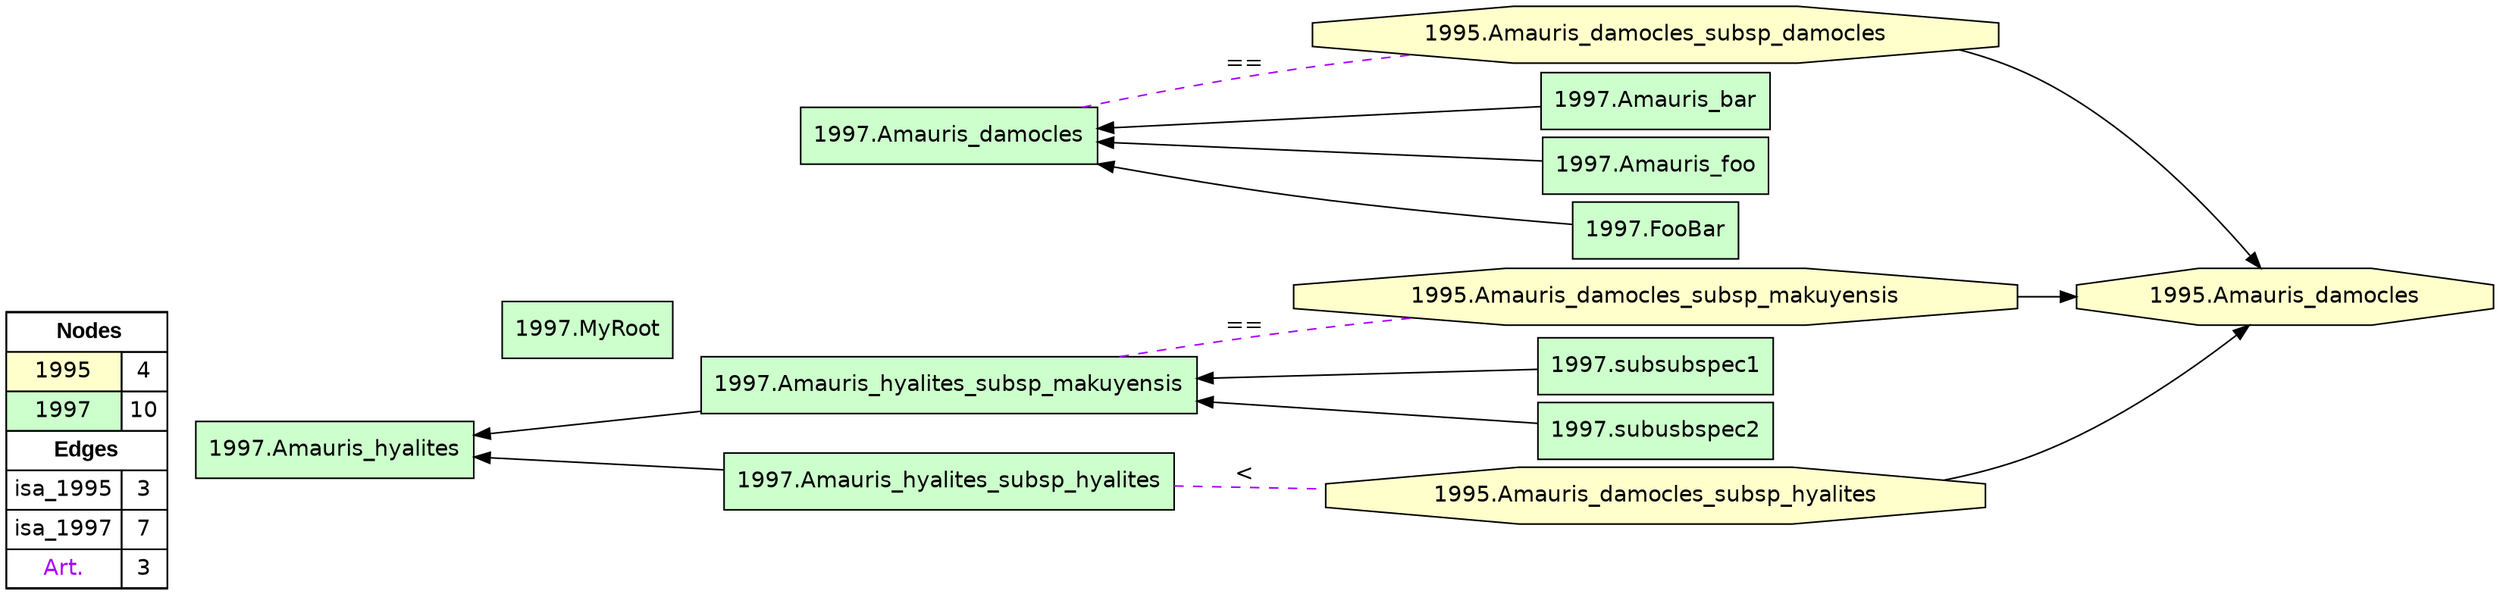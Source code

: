 digraph{
rankdir=LR
node[shape=circle style=filled fillcolor="#FFFFFF"] 
node[shape=octagon style=filled fillcolor="#FFFFCC" fontname="helvetica"] 
"1995.Amauris_damocles_subsp_makuyensis"
"1995.Amauris_damocles_subsp_damocles"
"1995.Amauris_damocles_subsp_hyalites"
"1995.Amauris_damocles"
node[shape=circle style=filled fillcolor="#FFFFFF"] 
node[shape=box style=filled fillcolor="#CCFFCC" fontname="helvetica"] 
"1997.Amauris_bar"
"1997.subsubspec1"
"1997.Amauris_foo"
"1997.Amauris_hyalites_subsp_makuyensis"
"1997.MyRoot"
"1997.Amauris_hyalites"
"1997.Amauris_hyalites_subsp_hyalites"
"1997.subusbspec2"
"1997.Amauris_damocles"
"1997.FooBar"
edge[style=solid color="#000000" constraint=true penwidth=1]
edge[style=solid color="#000000" constraint=true penwidth=1]
"1995.Amauris_damocles_subsp_makuyensis" -> "1995.Amauris_damocles"
"1995.Amauris_damocles_subsp_damocles" -> "1995.Amauris_damocles"
"1995.Amauris_damocles_subsp_hyalites" -> "1995.Amauris_damocles"
edge[style=solid color="#000000" constraint=true penwidth=1]
edge[style=solid color="#000000" constraint=true penwidth=1]
"1997.Amauris_damocles" -> "1997.Amauris_foo" [dir=back]
"1997.Amauris_hyalites" -> "1997.Amauris_hyalites_subsp_makuyensis" [dir=back]
"1997.Amauris_damocles" -> "1997.FooBar" [dir=back]
"1997.Amauris_damocles" -> "1997.Amauris_bar" [dir=back]
"1997.Amauris_hyalites" -> "1997.Amauris_hyalites_subsp_hyalites" [dir=back]
"1997.Amauris_hyalites_subsp_makuyensis" -> "1997.subsubspec1" [dir=back]
"1997.Amauris_hyalites_subsp_makuyensis" -> "1997.subusbspec2" [dir=back]
edge[style=solid color="#000000" constraint=true penwidth=1]
edge[style=dashed color="#AA00FF" constraint=true penwidth=1 arrowhead=none]
"1997.Amauris_hyalites_subsp_hyalites" -> "1995.Amauris_damocles_subsp_hyalites" [label="<"]
"1997.Amauris_damocles" -> "1995.Amauris_damocles_subsp_damocles" [label="=="]
"1997.Amauris_hyalites_subsp_makuyensis" -> "1995.Amauris_damocles_subsp_makuyensis" [label="=="]
node[shape=box] 
{rank=source Legend [fillcolor= white margin=0 label=< 
 <TABLE BORDER="0" CELLBORDER="1" CELLSPACING="0" CELLPADDING="4"> 
<TR> <TD COLSPAN="2"><font face="Arial Black"> Nodes</font></TD> </TR> 
<TR> 
 <TD bgcolor="#FFFFCC" fontname="helvetica">1995</TD> 
 <TD>4</TD> 
 </TR> 
<TR> 
 <TD bgcolor="#CCFFCC" fontname="helvetica">1997</TD> 
 <TD>10</TD> 
 </TR> 
<TR> <TD COLSPAN="2"><font face = "Arial Black"> Edges </font></TD> </TR> 
<TR> 
 <TD><font color ="#000000">isa_1995</font></TD> 
 <TD>3</TD> 
 </TR> 
<TR> 
 <TD><font color ="#000000">isa_1997</font></TD> 
 <TD>7</TD> 
 </TR> 
<TR> 
 <TD><font color ="#AA00FF">Art.</font></TD> 
 <TD>3</TD> 
 </TR> 
</TABLE> 
 >] } 
}